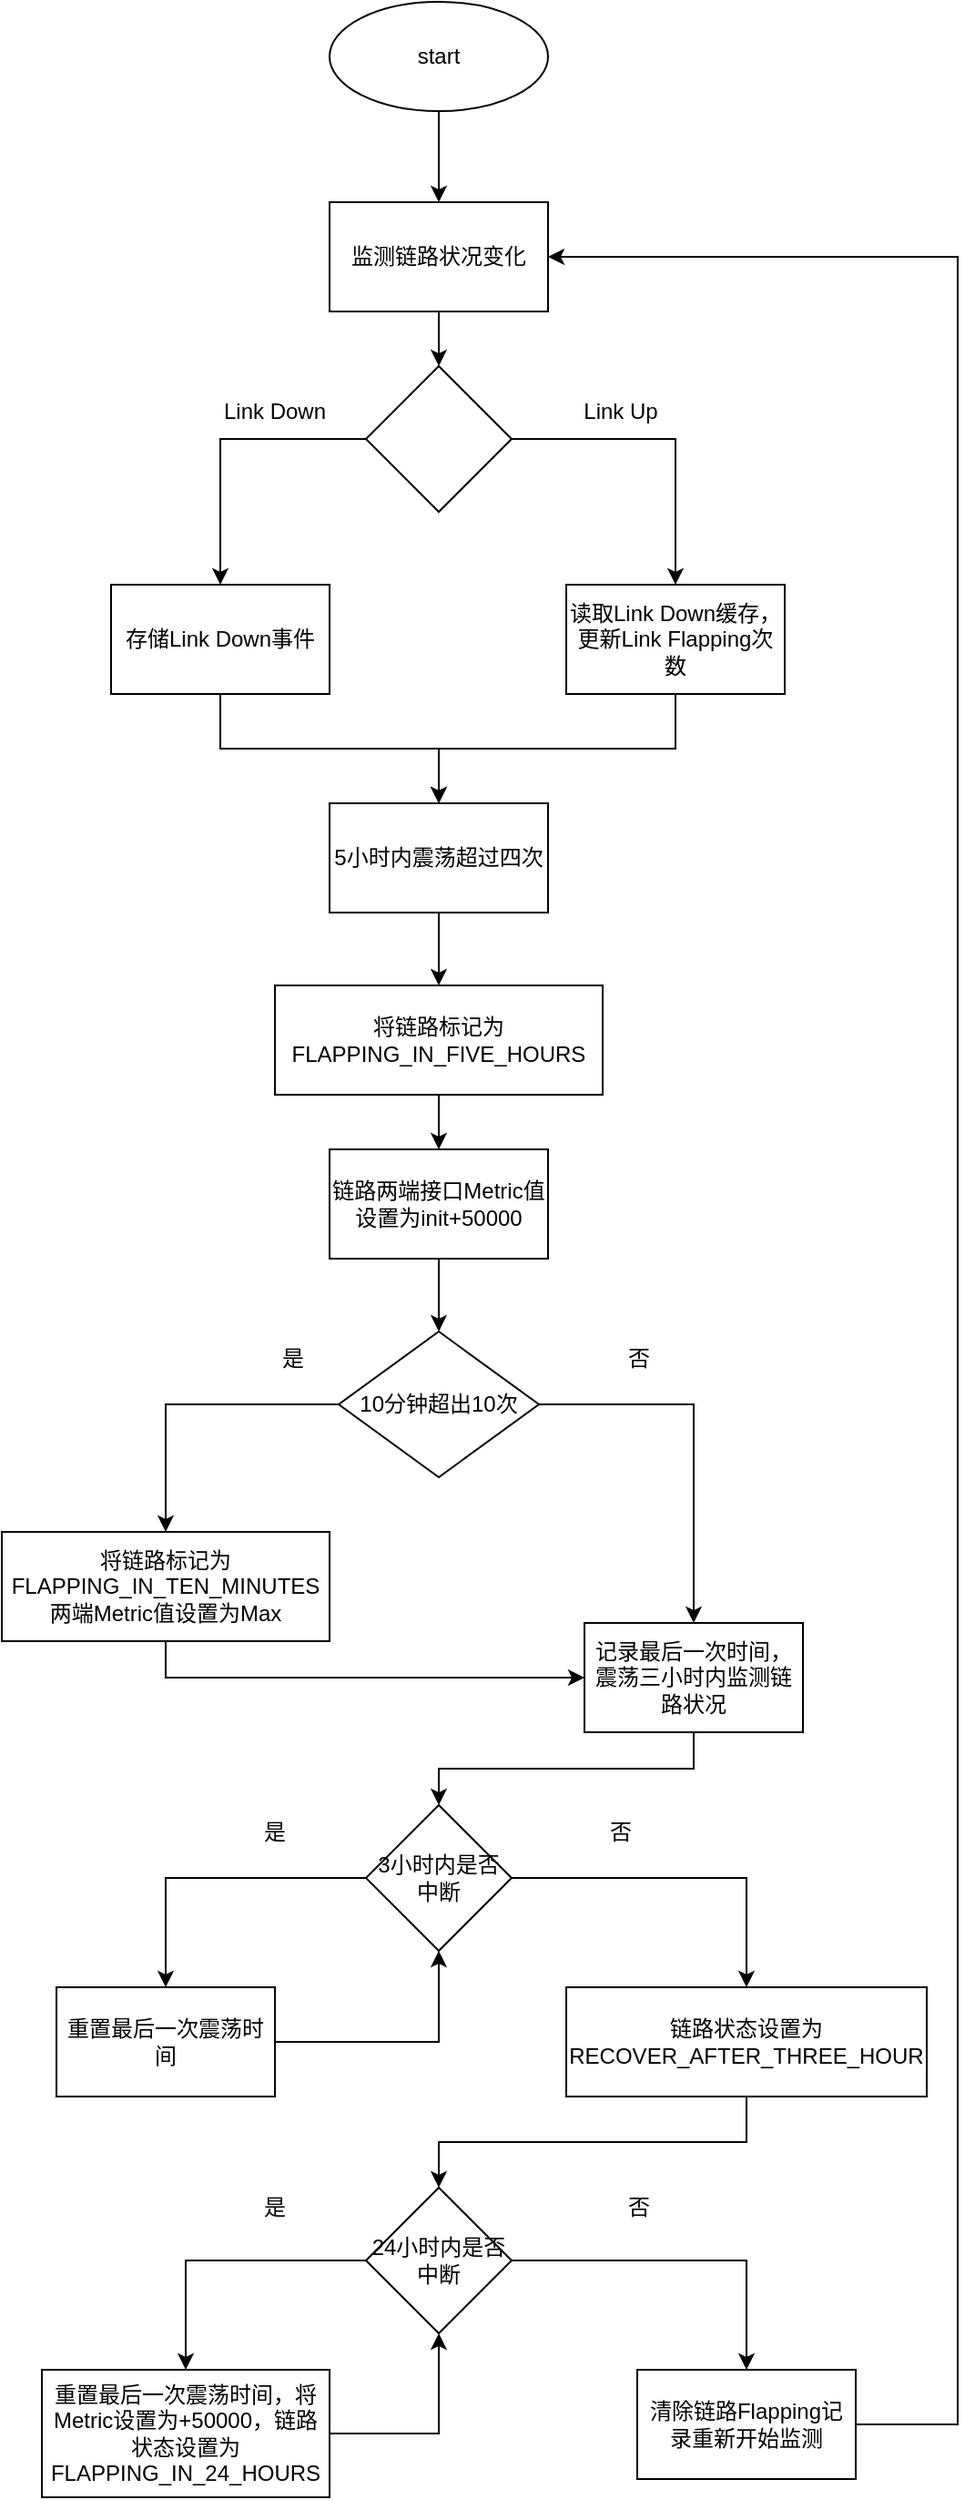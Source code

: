 <mxfile version="21.0.2" type="github">
  <diagram id="C5RBs43oDa-KdzZeNtuy" name="Page-1">
    <mxGraphModel dx="1265" dy="673" grid="1" gridSize="10" guides="1" tooltips="1" connect="1" arrows="1" fold="1" page="1" pageScale="1" pageWidth="583" pageHeight="827" math="0" shadow="0">
      <root>
        <mxCell id="WIyWlLk6GJQsqaUBKTNV-0" />
        <mxCell id="WIyWlLk6GJQsqaUBKTNV-1" parent="WIyWlLk6GJQsqaUBKTNV-0" />
        <mxCell id="flgQ8N4auqFFRh5ke0pL-4" style="edgeStyle=orthogonalEdgeStyle;rounded=0;orthogonalLoop=1;jettySize=auto;html=1;exitX=0.5;exitY=1;exitDx=0;exitDy=0;entryX=0.5;entryY=0;entryDx=0;entryDy=0;" edge="1" parent="WIyWlLk6GJQsqaUBKTNV-1" source="flgQ8N4auqFFRh5ke0pL-2" target="flgQ8N4auqFFRh5ke0pL-3">
          <mxGeometry relative="1" as="geometry" />
        </mxCell>
        <mxCell id="flgQ8N4auqFFRh5ke0pL-2" value="start" style="ellipse;whiteSpace=wrap;html=1;" vertex="1" parent="WIyWlLk6GJQsqaUBKTNV-1">
          <mxGeometry x="225" y="30" width="120" height="60" as="geometry" />
        </mxCell>
        <mxCell id="flgQ8N4auqFFRh5ke0pL-6" style="edgeStyle=orthogonalEdgeStyle;rounded=0;orthogonalLoop=1;jettySize=auto;html=1;" edge="1" parent="WIyWlLk6GJQsqaUBKTNV-1" source="flgQ8N4auqFFRh5ke0pL-3" target="flgQ8N4auqFFRh5ke0pL-5">
          <mxGeometry relative="1" as="geometry" />
        </mxCell>
        <mxCell id="flgQ8N4auqFFRh5ke0pL-3" value="监测链路状况变化" style="rounded=0;whiteSpace=wrap;html=1;" vertex="1" parent="WIyWlLk6GJQsqaUBKTNV-1">
          <mxGeometry x="225" y="140" width="120" height="60" as="geometry" />
        </mxCell>
        <mxCell id="flgQ8N4auqFFRh5ke0pL-9" style="edgeStyle=orthogonalEdgeStyle;rounded=0;orthogonalLoop=1;jettySize=auto;html=1;exitX=1;exitY=0.5;exitDx=0;exitDy=0;" edge="1" parent="WIyWlLk6GJQsqaUBKTNV-1" source="flgQ8N4auqFFRh5ke0pL-5" target="flgQ8N4auqFFRh5ke0pL-8">
          <mxGeometry relative="1" as="geometry" />
        </mxCell>
        <mxCell id="flgQ8N4auqFFRh5ke0pL-10" style="edgeStyle=orthogonalEdgeStyle;rounded=0;orthogonalLoop=1;jettySize=auto;html=1;exitX=0;exitY=0.5;exitDx=0;exitDy=0;entryX=0.5;entryY=0;entryDx=0;entryDy=0;" edge="1" parent="WIyWlLk6GJQsqaUBKTNV-1" source="flgQ8N4auqFFRh5ke0pL-5" target="flgQ8N4auqFFRh5ke0pL-7">
          <mxGeometry relative="1" as="geometry" />
        </mxCell>
        <mxCell id="flgQ8N4auqFFRh5ke0pL-5" value="" style="rhombus;whiteSpace=wrap;html=1;" vertex="1" parent="WIyWlLk6GJQsqaUBKTNV-1">
          <mxGeometry x="245" y="230" width="80" height="80" as="geometry" />
        </mxCell>
        <mxCell id="flgQ8N4auqFFRh5ke0pL-15" style="edgeStyle=orthogonalEdgeStyle;rounded=0;orthogonalLoop=1;jettySize=auto;html=1;exitX=0.5;exitY=1;exitDx=0;exitDy=0;entryX=0.5;entryY=0;entryDx=0;entryDy=0;" edge="1" parent="WIyWlLk6GJQsqaUBKTNV-1" source="flgQ8N4auqFFRh5ke0pL-7" target="flgQ8N4auqFFRh5ke0pL-14">
          <mxGeometry relative="1" as="geometry" />
        </mxCell>
        <mxCell id="flgQ8N4auqFFRh5ke0pL-7" value="存储Link Down事件" style="rounded=0;whiteSpace=wrap;html=1;" vertex="1" parent="WIyWlLk6GJQsqaUBKTNV-1">
          <mxGeometry x="105" y="350" width="120" height="60" as="geometry" />
        </mxCell>
        <mxCell id="flgQ8N4auqFFRh5ke0pL-16" style="edgeStyle=orthogonalEdgeStyle;rounded=0;orthogonalLoop=1;jettySize=auto;html=1;exitX=0.5;exitY=1;exitDx=0;exitDy=0;entryX=0.5;entryY=0;entryDx=0;entryDy=0;" edge="1" parent="WIyWlLk6GJQsqaUBKTNV-1" source="flgQ8N4auqFFRh5ke0pL-8" target="flgQ8N4auqFFRh5ke0pL-14">
          <mxGeometry relative="1" as="geometry" />
        </mxCell>
        <mxCell id="flgQ8N4auqFFRh5ke0pL-8" value="读取Link Down缓存，更新Link Flapping次数" style="rounded=0;whiteSpace=wrap;html=1;" vertex="1" parent="WIyWlLk6GJQsqaUBKTNV-1">
          <mxGeometry x="355" y="350" width="120" height="60" as="geometry" />
        </mxCell>
        <mxCell id="flgQ8N4auqFFRh5ke0pL-11" value="Link Down" style="text;strokeColor=none;align=center;fillColor=none;html=1;verticalAlign=middle;whiteSpace=wrap;rounded=0;" vertex="1" parent="WIyWlLk6GJQsqaUBKTNV-1">
          <mxGeometry x="165" y="240" width="60" height="30" as="geometry" />
        </mxCell>
        <mxCell id="flgQ8N4auqFFRh5ke0pL-12" value="Link Up" style="text;strokeColor=none;align=center;fillColor=none;html=1;verticalAlign=middle;whiteSpace=wrap;rounded=0;" vertex="1" parent="WIyWlLk6GJQsqaUBKTNV-1">
          <mxGeometry x="355" y="240" width="60" height="30" as="geometry" />
        </mxCell>
        <mxCell id="flgQ8N4auqFFRh5ke0pL-18" style="edgeStyle=orthogonalEdgeStyle;rounded=0;orthogonalLoop=1;jettySize=auto;html=1;entryX=0.5;entryY=0;entryDx=0;entryDy=0;" edge="1" parent="WIyWlLk6GJQsqaUBKTNV-1" source="flgQ8N4auqFFRh5ke0pL-14" target="flgQ8N4auqFFRh5ke0pL-17">
          <mxGeometry relative="1" as="geometry" />
        </mxCell>
        <mxCell id="flgQ8N4auqFFRh5ke0pL-14" value="5小时内震荡超过四次" style="rounded=0;whiteSpace=wrap;html=1;" vertex="1" parent="WIyWlLk6GJQsqaUBKTNV-1">
          <mxGeometry x="225" y="470" width="120" height="60" as="geometry" />
        </mxCell>
        <mxCell id="flgQ8N4auqFFRh5ke0pL-20" value="" style="edgeStyle=orthogonalEdgeStyle;rounded=0;orthogonalLoop=1;jettySize=auto;html=1;" edge="1" parent="WIyWlLk6GJQsqaUBKTNV-1" source="flgQ8N4auqFFRh5ke0pL-17" target="flgQ8N4auqFFRh5ke0pL-19">
          <mxGeometry relative="1" as="geometry" />
        </mxCell>
        <mxCell id="flgQ8N4auqFFRh5ke0pL-17" value="将链路标记为FLAPPING_IN_FIVE_HOURS" style="rounded=0;whiteSpace=wrap;html=1;" vertex="1" parent="WIyWlLk6GJQsqaUBKTNV-1">
          <mxGeometry x="195" y="570" width="180" height="60" as="geometry" />
        </mxCell>
        <mxCell id="flgQ8N4auqFFRh5ke0pL-22" value="" style="edgeStyle=orthogonalEdgeStyle;rounded=0;orthogonalLoop=1;jettySize=auto;html=1;" edge="1" parent="WIyWlLk6GJQsqaUBKTNV-1" source="flgQ8N4auqFFRh5ke0pL-19" target="flgQ8N4auqFFRh5ke0pL-21">
          <mxGeometry relative="1" as="geometry" />
        </mxCell>
        <mxCell id="flgQ8N4auqFFRh5ke0pL-19" value="链路两端接口Metric值设置为init+50000" style="whiteSpace=wrap;html=1;rounded=0;" vertex="1" parent="WIyWlLk6GJQsqaUBKTNV-1">
          <mxGeometry x="225" y="660" width="120" height="60" as="geometry" />
        </mxCell>
        <mxCell id="flgQ8N4auqFFRh5ke0pL-24" value="" style="edgeStyle=orthogonalEdgeStyle;rounded=0;orthogonalLoop=1;jettySize=auto;html=1;" edge="1" parent="WIyWlLk6GJQsqaUBKTNV-1" source="flgQ8N4auqFFRh5ke0pL-21" target="flgQ8N4auqFFRh5ke0pL-23">
          <mxGeometry relative="1" as="geometry" />
        </mxCell>
        <mxCell id="flgQ8N4auqFFRh5ke0pL-28" style="edgeStyle=orthogonalEdgeStyle;rounded=0;orthogonalLoop=1;jettySize=auto;html=1;exitX=1;exitY=0.5;exitDx=0;exitDy=0;" edge="1" parent="WIyWlLk6GJQsqaUBKTNV-1" source="flgQ8N4auqFFRh5ke0pL-21" target="flgQ8N4auqFFRh5ke0pL-26">
          <mxGeometry relative="1" as="geometry" />
        </mxCell>
        <mxCell id="flgQ8N4auqFFRh5ke0pL-21" value="10分钟超出10次" style="rhombus;whiteSpace=wrap;html=1;rounded=0;" vertex="1" parent="WIyWlLk6GJQsqaUBKTNV-1">
          <mxGeometry x="230" y="760" width="110" height="80" as="geometry" />
        </mxCell>
        <mxCell id="flgQ8N4auqFFRh5ke0pL-30" style="edgeStyle=orthogonalEdgeStyle;rounded=0;orthogonalLoop=1;jettySize=auto;html=1;exitX=0.5;exitY=1;exitDx=0;exitDy=0;" edge="1" parent="WIyWlLk6GJQsqaUBKTNV-1" source="flgQ8N4auqFFRh5ke0pL-23" target="flgQ8N4auqFFRh5ke0pL-26">
          <mxGeometry relative="1" as="geometry" />
        </mxCell>
        <mxCell id="flgQ8N4auqFFRh5ke0pL-23" value="将链路标记为FLAPPING_IN_TEN_MINUTES&lt;br&gt;两端Metric值设置为Max" style="whiteSpace=wrap;html=1;rounded=0;" vertex="1" parent="WIyWlLk6GJQsqaUBKTNV-1">
          <mxGeometry x="45" y="870" width="180" height="60" as="geometry" />
        </mxCell>
        <mxCell id="flgQ8N4auqFFRh5ke0pL-25" value="是" style="text;strokeColor=none;align=center;fillColor=none;html=1;verticalAlign=middle;whiteSpace=wrap;rounded=0;" vertex="1" parent="WIyWlLk6GJQsqaUBKTNV-1">
          <mxGeometry x="175" y="760" width="60" height="30" as="geometry" />
        </mxCell>
        <mxCell id="flgQ8N4auqFFRh5ke0pL-34" style="edgeStyle=orthogonalEdgeStyle;rounded=0;orthogonalLoop=1;jettySize=auto;html=1;exitX=0.5;exitY=1;exitDx=0;exitDy=0;entryX=0.5;entryY=0;entryDx=0;entryDy=0;" edge="1" parent="WIyWlLk6GJQsqaUBKTNV-1" source="flgQ8N4auqFFRh5ke0pL-26" target="flgQ8N4auqFFRh5ke0pL-33">
          <mxGeometry relative="1" as="geometry" />
        </mxCell>
        <mxCell id="flgQ8N4auqFFRh5ke0pL-26" value="记录最后一次时间，震荡三小时内监测链路状况" style="rounded=0;whiteSpace=wrap;html=1;" vertex="1" parent="WIyWlLk6GJQsqaUBKTNV-1">
          <mxGeometry x="365" y="920" width="120" height="60" as="geometry" />
        </mxCell>
        <mxCell id="flgQ8N4auqFFRh5ke0pL-29" value="否" style="text;strokeColor=none;align=center;fillColor=none;html=1;verticalAlign=middle;whiteSpace=wrap;rounded=0;" vertex="1" parent="WIyWlLk6GJQsqaUBKTNV-1">
          <mxGeometry x="365" y="760" width="60" height="30" as="geometry" />
        </mxCell>
        <mxCell id="flgQ8N4auqFFRh5ke0pL-37" style="edgeStyle=orthogonalEdgeStyle;rounded=0;orthogonalLoop=1;jettySize=auto;html=1;exitX=1;exitY=0.5;exitDx=0;exitDy=0;entryX=0.5;entryY=0;entryDx=0;entryDy=0;" edge="1" parent="WIyWlLk6GJQsqaUBKTNV-1" source="flgQ8N4auqFFRh5ke0pL-33" target="flgQ8N4auqFFRh5ke0pL-36">
          <mxGeometry relative="1" as="geometry" />
        </mxCell>
        <mxCell id="flgQ8N4auqFFRh5ke0pL-39" style="edgeStyle=orthogonalEdgeStyle;rounded=0;orthogonalLoop=1;jettySize=auto;html=1;exitX=0;exitY=0.5;exitDx=0;exitDy=0;entryX=0.5;entryY=0;entryDx=0;entryDy=0;" edge="1" parent="WIyWlLk6GJQsqaUBKTNV-1" source="flgQ8N4auqFFRh5ke0pL-33" target="flgQ8N4auqFFRh5ke0pL-35">
          <mxGeometry relative="1" as="geometry" />
        </mxCell>
        <mxCell id="flgQ8N4auqFFRh5ke0pL-33" value="3小时内是否中断" style="rhombus;whiteSpace=wrap;html=1;" vertex="1" parent="WIyWlLk6GJQsqaUBKTNV-1">
          <mxGeometry x="245" y="1020" width="80" height="80" as="geometry" />
        </mxCell>
        <mxCell id="flgQ8N4auqFFRh5ke0pL-40" style="edgeStyle=orthogonalEdgeStyle;rounded=0;orthogonalLoop=1;jettySize=auto;html=1;exitX=1;exitY=0.5;exitDx=0;exitDy=0;" edge="1" parent="WIyWlLk6GJQsqaUBKTNV-1" source="flgQ8N4auqFFRh5ke0pL-35" target="flgQ8N4auqFFRh5ke0pL-33">
          <mxGeometry relative="1" as="geometry" />
        </mxCell>
        <mxCell id="flgQ8N4auqFFRh5ke0pL-35" value="重置最后一次震荡时间" style="rounded=0;whiteSpace=wrap;html=1;" vertex="1" parent="WIyWlLk6GJQsqaUBKTNV-1">
          <mxGeometry x="75" y="1120" width="120" height="60" as="geometry" />
        </mxCell>
        <mxCell id="flgQ8N4auqFFRh5ke0pL-45" style="edgeStyle=orthogonalEdgeStyle;rounded=0;orthogonalLoop=1;jettySize=auto;html=1;exitX=0.5;exitY=1;exitDx=0;exitDy=0;" edge="1" parent="WIyWlLk6GJQsqaUBKTNV-1" source="flgQ8N4auqFFRh5ke0pL-36" target="flgQ8N4auqFFRh5ke0pL-44">
          <mxGeometry relative="1" as="geometry" />
        </mxCell>
        <mxCell id="flgQ8N4auqFFRh5ke0pL-36" value="链路状态设置为RECOVER_AFTER_THREE_HOUR" style="rounded=0;whiteSpace=wrap;html=1;" vertex="1" parent="WIyWlLk6GJQsqaUBKTNV-1">
          <mxGeometry x="355" y="1120" width="198" height="60" as="geometry" />
        </mxCell>
        <mxCell id="flgQ8N4auqFFRh5ke0pL-41" value="是" style="text;strokeColor=none;align=center;fillColor=none;html=1;verticalAlign=middle;whiteSpace=wrap;rounded=0;" vertex="1" parent="WIyWlLk6GJQsqaUBKTNV-1">
          <mxGeometry x="165" y="1020" width="60" height="30" as="geometry" />
        </mxCell>
        <mxCell id="flgQ8N4auqFFRh5ke0pL-42" value="否" style="text;strokeColor=none;align=center;fillColor=none;html=1;verticalAlign=middle;whiteSpace=wrap;rounded=0;" vertex="1" parent="WIyWlLk6GJQsqaUBKTNV-1">
          <mxGeometry x="355" y="1020" width="60" height="30" as="geometry" />
        </mxCell>
        <mxCell id="flgQ8N4auqFFRh5ke0pL-47" style="edgeStyle=orthogonalEdgeStyle;rounded=0;orthogonalLoop=1;jettySize=auto;html=1;exitX=0;exitY=0.5;exitDx=0;exitDy=0;entryX=0.5;entryY=0;entryDx=0;entryDy=0;" edge="1" parent="WIyWlLk6GJQsqaUBKTNV-1" source="flgQ8N4auqFFRh5ke0pL-44" target="flgQ8N4auqFFRh5ke0pL-46">
          <mxGeometry relative="1" as="geometry" />
        </mxCell>
        <mxCell id="flgQ8N4auqFFRh5ke0pL-50" style="edgeStyle=orthogonalEdgeStyle;rounded=0;orthogonalLoop=1;jettySize=auto;html=1;entryX=0.5;entryY=0;entryDx=0;entryDy=0;" edge="1" parent="WIyWlLk6GJQsqaUBKTNV-1" source="flgQ8N4auqFFRh5ke0pL-44" target="flgQ8N4auqFFRh5ke0pL-49">
          <mxGeometry relative="1" as="geometry" />
        </mxCell>
        <mxCell id="flgQ8N4auqFFRh5ke0pL-44" value="24小时内是否中断" style="rhombus;whiteSpace=wrap;html=1;" vertex="1" parent="WIyWlLk6GJQsqaUBKTNV-1">
          <mxGeometry x="245" y="1230" width="80" height="80" as="geometry" />
        </mxCell>
        <mxCell id="flgQ8N4auqFFRh5ke0pL-53" style="edgeStyle=orthogonalEdgeStyle;rounded=0;orthogonalLoop=1;jettySize=auto;html=1;" edge="1" parent="WIyWlLk6GJQsqaUBKTNV-1" source="flgQ8N4auqFFRh5ke0pL-46" target="flgQ8N4auqFFRh5ke0pL-44">
          <mxGeometry relative="1" as="geometry" />
        </mxCell>
        <mxCell id="flgQ8N4auqFFRh5ke0pL-46" value="重置最后一次震荡时间，将Metric设置为+50000，链路状态设置为FLAPPING_IN_24_HOURS" style="rounded=0;whiteSpace=wrap;html=1;" vertex="1" parent="WIyWlLk6GJQsqaUBKTNV-1">
          <mxGeometry x="67" y="1330" width="158" height="70" as="geometry" />
        </mxCell>
        <mxCell id="flgQ8N4auqFFRh5ke0pL-48" value="是" style="text;strokeColor=none;align=center;fillColor=none;html=1;verticalAlign=middle;whiteSpace=wrap;rounded=0;" vertex="1" parent="WIyWlLk6GJQsqaUBKTNV-1">
          <mxGeometry x="165" y="1226" width="60" height="30" as="geometry" />
        </mxCell>
        <mxCell id="flgQ8N4auqFFRh5ke0pL-54" style="edgeStyle=orthogonalEdgeStyle;rounded=0;orthogonalLoop=1;jettySize=auto;html=1;entryX=1;entryY=0.5;entryDx=0;entryDy=0;" edge="1" parent="WIyWlLk6GJQsqaUBKTNV-1" source="flgQ8N4auqFFRh5ke0pL-49" target="flgQ8N4auqFFRh5ke0pL-3">
          <mxGeometry relative="1" as="geometry">
            <mxPoint x="560" y="390" as="targetPoint" />
            <Array as="points">
              <mxPoint x="570" y="1360" />
              <mxPoint x="570" y="170" />
            </Array>
          </mxGeometry>
        </mxCell>
        <mxCell id="flgQ8N4auqFFRh5ke0pL-49" value="清除链路Flapping记录重新开始监测" style="rounded=0;whiteSpace=wrap;html=1;" vertex="1" parent="WIyWlLk6GJQsqaUBKTNV-1">
          <mxGeometry x="394" y="1330" width="120" height="60" as="geometry" />
        </mxCell>
        <mxCell id="flgQ8N4auqFFRh5ke0pL-52" value="否" style="text;strokeColor=none;align=center;fillColor=none;html=1;verticalAlign=middle;whiteSpace=wrap;rounded=0;" vertex="1" parent="WIyWlLk6GJQsqaUBKTNV-1">
          <mxGeometry x="365" y="1226" width="60" height="30" as="geometry" />
        </mxCell>
      </root>
    </mxGraphModel>
  </diagram>
</mxfile>
